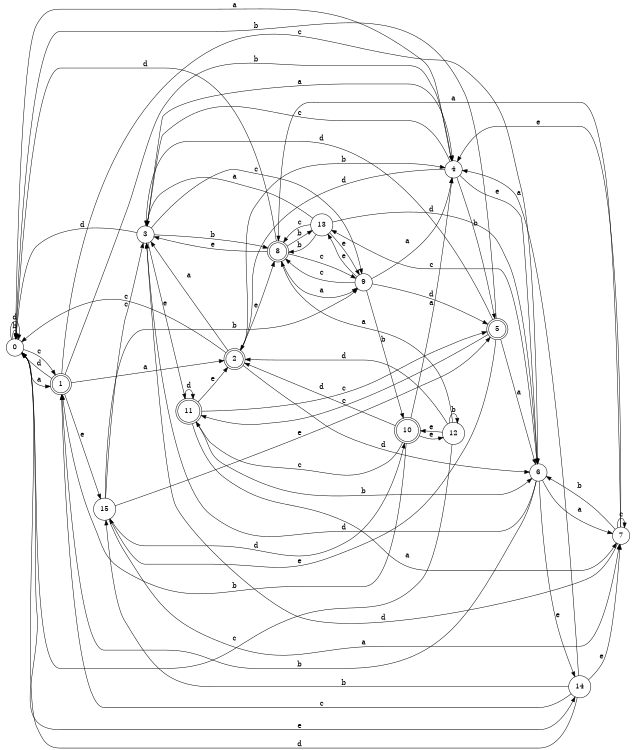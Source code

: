 digraph n13_9 {
__start0 [label="" shape="none"];

rankdir=LR;
size="8,5";

s0 [style="filled", color="black", fillcolor="white" shape="circle", label="0"];
s1 [style="rounded,filled", color="black", fillcolor="white" shape="doublecircle", label="1"];
s2 [style="rounded,filled", color="black", fillcolor="white" shape="doublecircle", label="2"];
s3 [style="filled", color="black", fillcolor="white" shape="circle", label="3"];
s4 [style="filled", color="black", fillcolor="white" shape="circle", label="4"];
s5 [style="rounded,filled", color="black", fillcolor="white" shape="doublecircle", label="5"];
s6 [style="filled", color="black", fillcolor="white" shape="circle", label="6"];
s7 [style="filled", color="black", fillcolor="white" shape="circle", label="7"];
s8 [style="rounded,filled", color="black", fillcolor="white" shape="doublecircle", label="8"];
s9 [style="filled", color="black", fillcolor="white" shape="circle", label="9"];
s10 [style="rounded,filled", color="black", fillcolor="white" shape="doublecircle", label="10"];
s11 [style="rounded,filled", color="black", fillcolor="white" shape="doublecircle", label="11"];
s12 [style="filled", color="black", fillcolor="white" shape="circle", label="12"];
s13 [style="filled", color="black", fillcolor="white" shape="circle", label="13"];
s14 [style="filled", color="black", fillcolor="white" shape="circle", label="14"];
s15 [style="filled", color="black", fillcolor="white" shape="circle", label="15"];
s0 -> s1 [label="a"];
s0 -> s0 [label="b"];
s0 -> s1 [label="c"];
s0 -> s0 [label="d"];
s0 -> s14 [label="e"];
s1 -> s2 [label="a"];
s1 -> s4 [label="b"];
s1 -> s6 [label="c"];
s1 -> s0 [label="d"];
s1 -> s15 [label="e"];
s2 -> s3 [label="a"];
s2 -> s4 [label="b"];
s2 -> s0 [label="c"];
s2 -> s6 [label="d"];
s2 -> s8 [label="e"];
s3 -> s4 [label="a"];
s3 -> s8 [label="b"];
s3 -> s9 [label="c"];
s3 -> s0 [label="d"];
s3 -> s11 [label="e"];
s4 -> s0 [label="a"];
s4 -> s5 [label="b"];
s4 -> s3 [label="c"];
s4 -> s2 [label="d"];
s4 -> s6 [label="e"];
s5 -> s6 [label="a"];
s5 -> s0 [label="b"];
s5 -> s11 [label="c"];
s5 -> s3 [label="d"];
s5 -> s15 [label="e"];
s6 -> s7 [label="a"];
s6 -> s1 [label="b"];
s6 -> s13 [label="c"];
s6 -> s3 [label="d"];
s6 -> s14 [label="e"];
s7 -> s8 [label="a"];
s7 -> s6 [label="b"];
s7 -> s7 [label="c"];
s7 -> s3 [label="d"];
s7 -> s4 [label="e"];
s8 -> s9 [label="a"];
s8 -> s13 [label="b"];
s8 -> s9 [label="c"];
s8 -> s0 [label="d"];
s8 -> s3 [label="e"];
s9 -> s4 [label="a"];
s9 -> s10 [label="b"];
s9 -> s8 [label="c"];
s9 -> s5 [label="d"];
s9 -> s13 [label="e"];
s10 -> s4 [label="a"];
s10 -> s1 [label="b"];
s10 -> s11 [label="c"];
s10 -> s2 [label="d"];
s10 -> s12 [label="e"];
s11 -> s7 [label="a"];
s11 -> s6 [label="b"];
s11 -> s5 [label="c"];
s11 -> s11 [label="d"];
s11 -> s2 [label="e"];
s12 -> s8 [label="a"];
s12 -> s12 [label="b"];
s12 -> s0 [label="c"];
s12 -> s2 [label="d"];
s12 -> s10 [label="e"];
s13 -> s3 [label="a"];
s13 -> s8 [label="b"];
s13 -> s8 [label="c"];
s13 -> s6 [label="d"];
s13 -> s9 [label="e"];
s14 -> s4 [label="a"];
s14 -> s15 [label="b"];
s14 -> s1 [label="c"];
s14 -> s0 [label="d"];
s14 -> s7 [label="e"];
s15 -> s7 [label="a"];
s15 -> s9 [label="b"];
s15 -> s3 [label="c"];
s15 -> s10 [label="d"];
s15 -> s5 [label="e"];

}